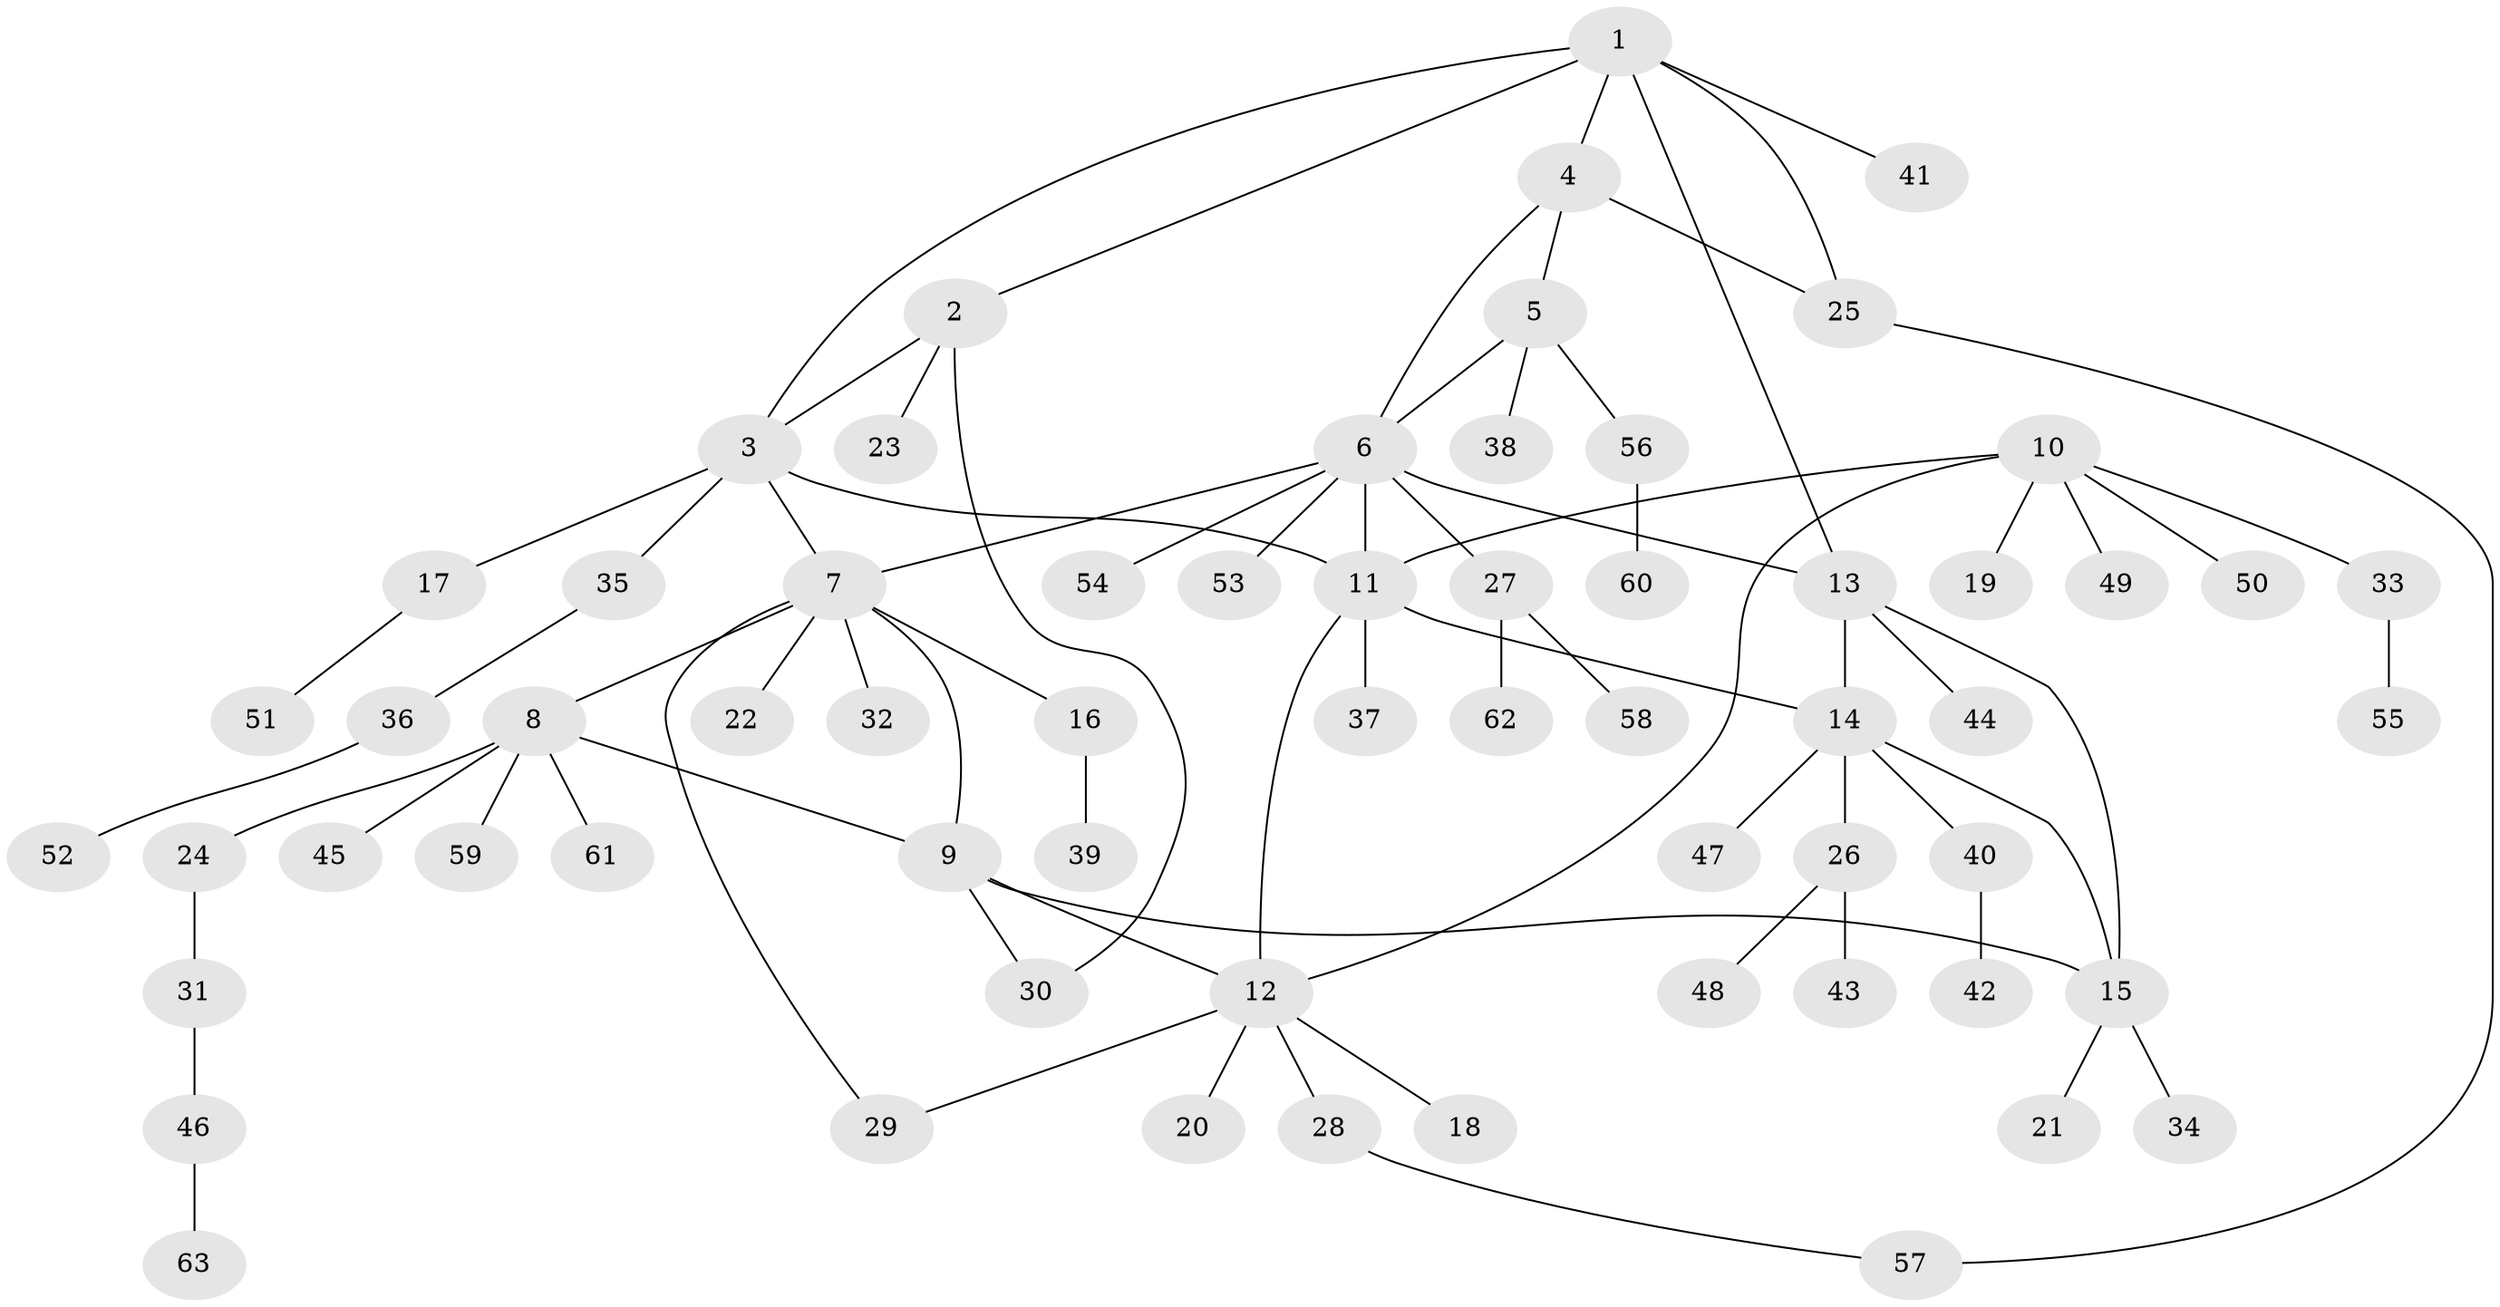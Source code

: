 // coarse degree distribution, {6: 0.05263157894736842, 1: 0.4473684210526316, 3: 0.05263157894736842, 2: 0.15789473684210525, 5: 0.13157894736842105, 4: 0.10526315789473684, 7: 0.05263157894736842}
// Generated by graph-tools (version 1.1) at 2025/37/03/04/25 23:37:33]
// undirected, 63 vertices, 77 edges
graph export_dot {
  node [color=gray90,style=filled];
  1;
  2;
  3;
  4;
  5;
  6;
  7;
  8;
  9;
  10;
  11;
  12;
  13;
  14;
  15;
  16;
  17;
  18;
  19;
  20;
  21;
  22;
  23;
  24;
  25;
  26;
  27;
  28;
  29;
  30;
  31;
  32;
  33;
  34;
  35;
  36;
  37;
  38;
  39;
  40;
  41;
  42;
  43;
  44;
  45;
  46;
  47;
  48;
  49;
  50;
  51;
  52;
  53;
  54;
  55;
  56;
  57;
  58;
  59;
  60;
  61;
  62;
  63;
  1 -- 2;
  1 -- 3;
  1 -- 4;
  1 -- 13;
  1 -- 25;
  1 -- 41;
  2 -- 3;
  2 -- 23;
  2 -- 30;
  3 -- 7;
  3 -- 11;
  3 -- 17;
  3 -- 35;
  4 -- 5;
  4 -- 6;
  4 -- 25;
  5 -- 6;
  5 -- 38;
  5 -- 56;
  6 -- 7;
  6 -- 11;
  6 -- 13;
  6 -- 27;
  6 -- 53;
  6 -- 54;
  7 -- 8;
  7 -- 9;
  7 -- 16;
  7 -- 22;
  7 -- 29;
  7 -- 32;
  8 -- 9;
  8 -- 24;
  8 -- 45;
  8 -- 59;
  8 -- 61;
  9 -- 12;
  9 -- 15;
  9 -- 30;
  10 -- 11;
  10 -- 12;
  10 -- 19;
  10 -- 33;
  10 -- 49;
  10 -- 50;
  11 -- 12;
  11 -- 14;
  11 -- 37;
  12 -- 18;
  12 -- 20;
  12 -- 28;
  12 -- 29;
  13 -- 14;
  13 -- 15;
  13 -- 44;
  14 -- 15;
  14 -- 26;
  14 -- 40;
  14 -- 47;
  15 -- 21;
  15 -- 34;
  16 -- 39;
  17 -- 51;
  24 -- 31;
  25 -- 57;
  26 -- 43;
  26 -- 48;
  27 -- 58;
  27 -- 62;
  28 -- 57;
  31 -- 46;
  33 -- 55;
  35 -- 36;
  36 -- 52;
  40 -- 42;
  46 -- 63;
  56 -- 60;
}
